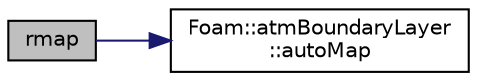 digraph "rmap"
{
  bgcolor="transparent";
  edge [fontname="Helvetica",fontsize="10",labelfontname="Helvetica",labelfontsize="10"];
  node [fontname="Helvetica",fontsize="10",shape=record];
  rankdir="LR";
  Node1 [label="rmap",height=0.2,width=0.4,color="black", fillcolor="grey75", style="filled" fontcolor="black"];
  Node1 -> Node2 [color="midnightblue",fontsize="10",style="solid",fontname="Helvetica"];
  Node2 [label="Foam::atmBoundaryLayer\l::autoMap",height=0.2,width=0.4,color="black",URL="$classFoam_1_1atmBoundaryLayer.html#a0ab0c43ce90d756c88dd81e3d0a9eef5",tooltip="Map (and resize as needed) from self given a mapping object. "];
}
